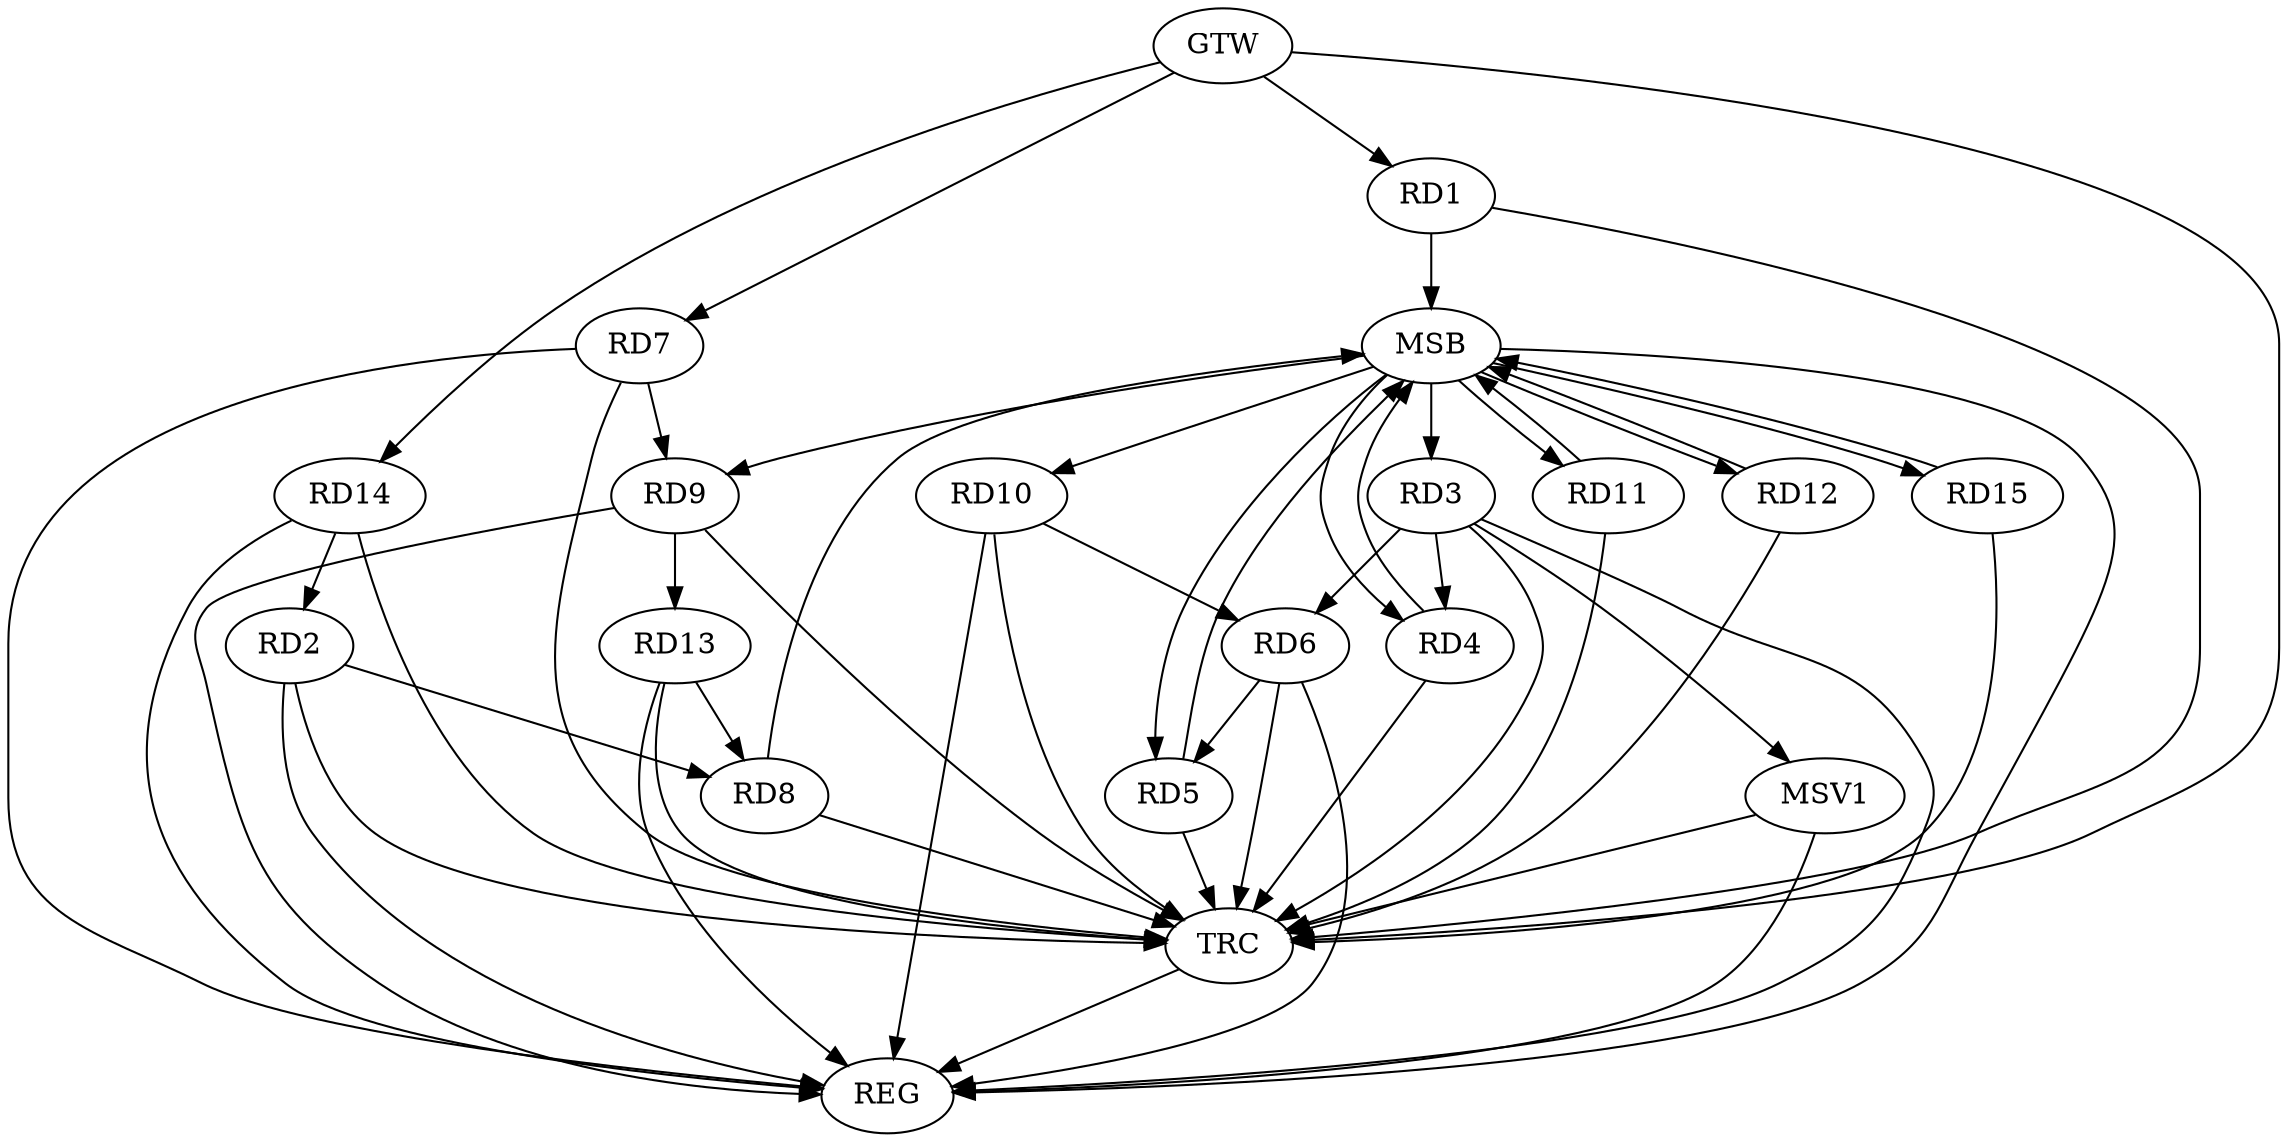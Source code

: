 strict digraph G {
  RD1 [ label="RD1" ];
  RD2 [ label="RD2" ];
  RD3 [ label="RD3" ];
  RD4 [ label="RD4" ];
  RD5 [ label="RD5" ];
  RD6 [ label="RD6" ];
  RD7 [ label="RD7" ];
  RD8 [ label="RD8" ];
  RD9 [ label="RD9" ];
  RD10 [ label="RD10" ];
  RD11 [ label="RD11" ];
  RD12 [ label="RD12" ];
  RD13 [ label="RD13" ];
  RD14 [ label="RD14" ];
  RD15 [ label="RD15" ];
  GTW [ label="GTW" ];
  REG [ label="REG" ];
  MSB [ label="MSB" ];
  TRC [ label="TRC" ];
  MSV1 [ label="MSV1" ];
  RD2 -> RD8;
  RD14 -> RD2;
  RD3 -> RD4;
  RD3 -> RD6;
  RD6 -> RD5;
  RD10 -> RD6;
  RD7 -> RD9;
  RD13 -> RD8;
  RD9 -> RD13;
  GTW -> RD1;
  GTW -> RD7;
  GTW -> RD14;
  RD2 -> REG;
  RD3 -> REG;
  RD6 -> REG;
  RD7 -> REG;
  RD9 -> REG;
  RD10 -> REG;
  RD13 -> REG;
  RD14 -> REG;
  RD1 -> MSB;
  MSB -> RD3;
  MSB -> RD11;
  MSB -> RD12;
  MSB -> REG;
  RD4 -> MSB;
  MSB -> RD10;
  RD5 -> MSB;
  MSB -> RD9;
  RD8 -> MSB;
  MSB -> RD5;
  RD11 -> MSB;
  MSB -> RD4;
  RD12 -> MSB;
  MSB -> RD15;
  RD15 -> MSB;
  RD1 -> TRC;
  RD2 -> TRC;
  RD3 -> TRC;
  RD4 -> TRC;
  RD5 -> TRC;
  RD6 -> TRC;
  RD7 -> TRC;
  RD8 -> TRC;
  RD9 -> TRC;
  RD10 -> TRC;
  RD11 -> TRC;
  RD12 -> TRC;
  RD13 -> TRC;
  RD14 -> TRC;
  RD15 -> TRC;
  GTW -> TRC;
  TRC -> REG;
  RD3 -> MSV1;
  MSV1 -> REG;
  MSV1 -> TRC;
}
